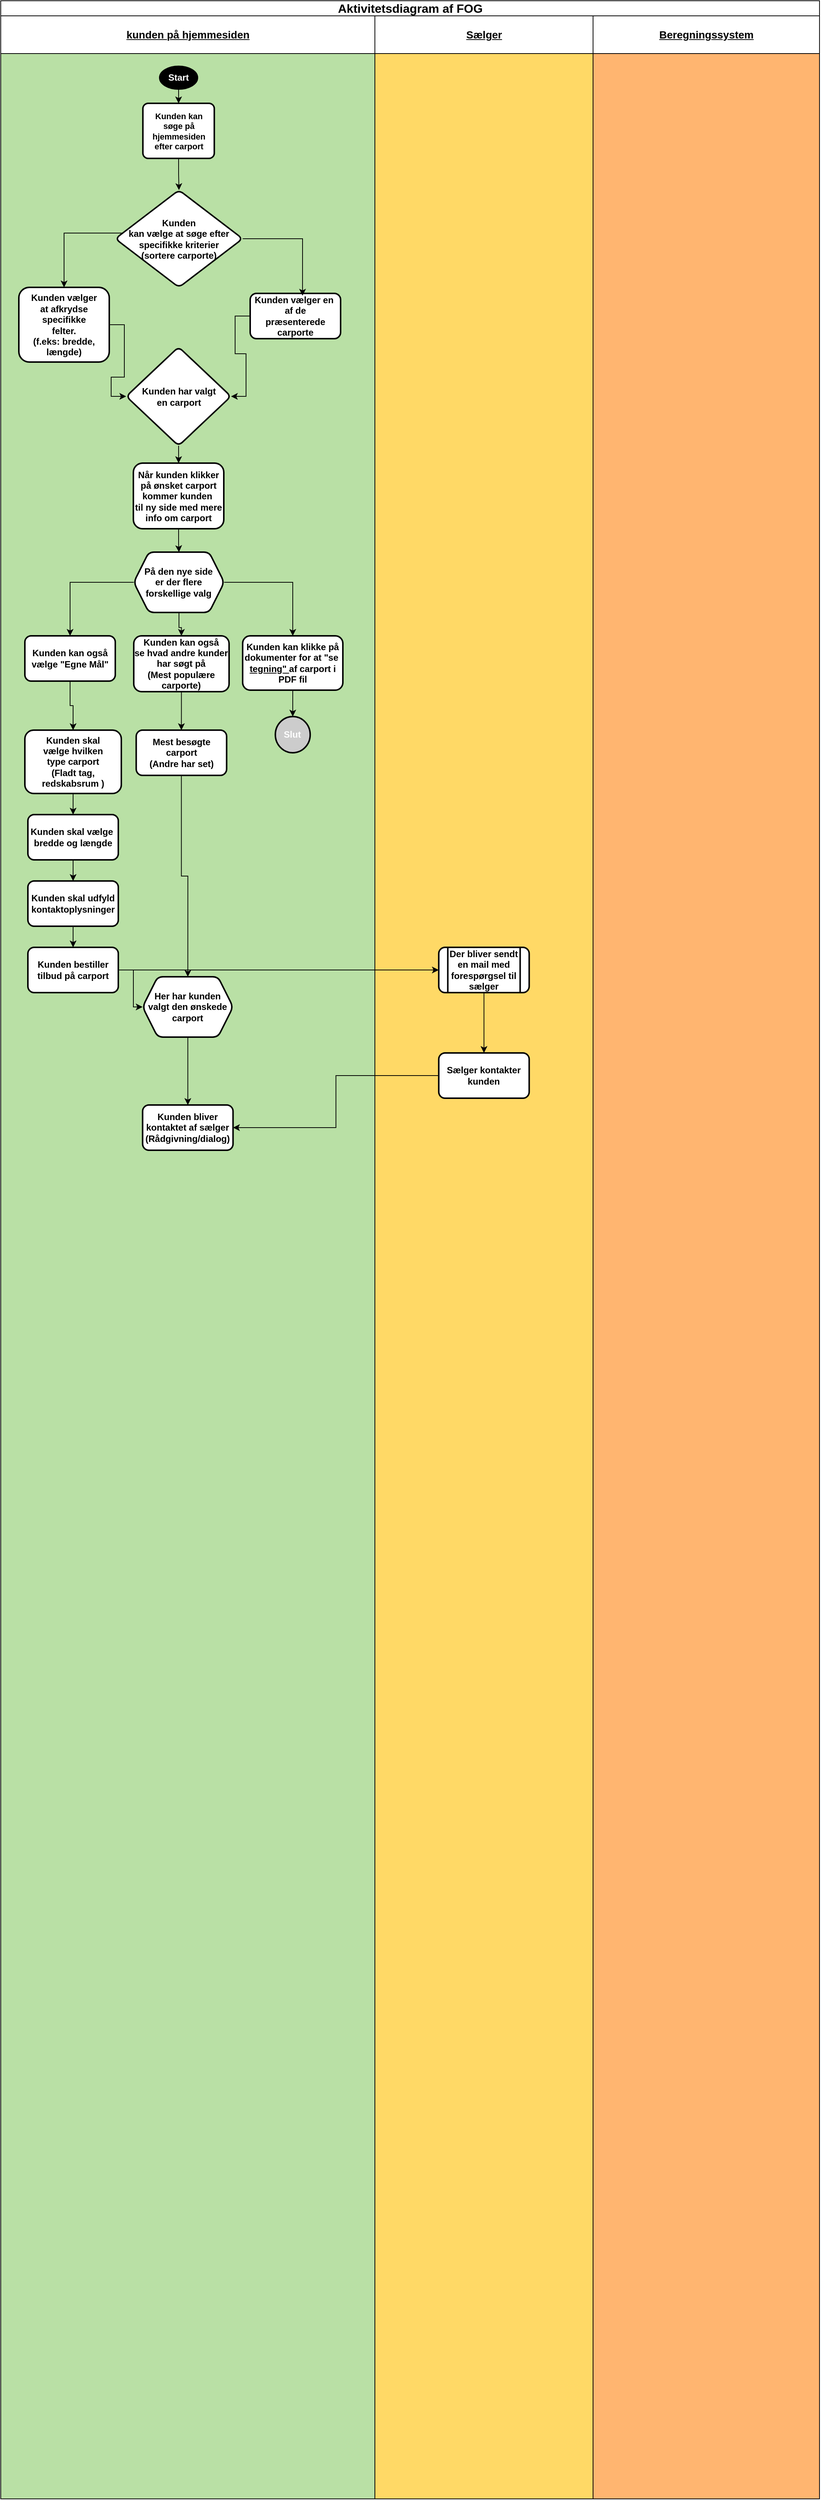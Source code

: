 <mxfile version="24.3.1" type="github">
  <diagram id="prtHgNgQTEPvFCAcTncT" name="Page-1">
    <mxGraphModel dx="2093" dy="4233" grid="0" gridSize="10" guides="1" tooltips="1" connect="1" arrows="1" fold="1" page="1" pageScale="1" pageWidth="2339" pageHeight="3300" background="none" math="0" shadow="0">
      <root>
        <mxCell id="0" />
        <mxCell id="1" parent="0" />
        <mxCell id="vdoab_yicsTFZKbGhMKv-17" value="&lt;font style=&quot;font-size: 16px;&quot;&gt;Aktivitetsdiagram af FOG&lt;/font&gt;" style="swimlane;childLayout=stackLayout;resizeParent=1;resizeParentMax=0;startSize=20;html=1;" vertex="1" parent="1">
          <mxGeometry x="626" y="-3232" width="1086.51" height="3312" as="geometry" />
        </mxCell>
        <mxCell id="vdoab_yicsTFZKbGhMKv-18" value="&lt;u&gt;&lt;font style=&quot;font-size: 14px;&quot;&gt;kunden på hjemmesiden&lt;/font&gt;&lt;/u&gt;" style="swimlane;startSize=50;html=1;swimlaneFillColor=#B9E0A5;" vertex="1" parent="vdoab_yicsTFZKbGhMKv-17">
          <mxGeometry y="20" width="496.49" height="3292" as="geometry" />
        </mxCell>
        <mxCell id="vdoab_yicsTFZKbGhMKv-25" style="edgeStyle=orthogonalEdgeStyle;rounded=0;orthogonalLoop=1;jettySize=auto;html=1;exitX=0.5;exitY=1;exitDx=0;exitDy=0;exitPerimeter=0;entryX=0.5;entryY=0;entryDx=0;entryDy=0;" edge="1" parent="vdoab_yicsTFZKbGhMKv-18" source="vdoab_yicsTFZKbGhMKv-23" target="vdoab_yicsTFZKbGhMKv-26">
          <mxGeometry relative="1" as="geometry">
            <mxPoint x="97" y="110" as="targetPoint" />
          </mxGeometry>
        </mxCell>
        <mxCell id="vdoab_yicsTFZKbGhMKv-23" value="Start" style="strokeWidth=2;html=1;shape=mxgraph.flowchart.start_1;whiteSpace=wrap;fillColor=#000000;fontColor=#FFFFFF;fontStyle=1" vertex="1" parent="vdoab_yicsTFZKbGhMKv-18">
          <mxGeometry x="211" y="67" width="50" height="30" as="geometry" />
        </mxCell>
        <mxCell id="vdoab_yicsTFZKbGhMKv-44" value="" style="edgeStyle=orthogonalEdgeStyle;rounded=0;orthogonalLoop=1;jettySize=auto;html=1;" edge="1" parent="vdoab_yicsTFZKbGhMKv-18" source="vdoab_yicsTFZKbGhMKv-26" target="vdoab_yicsTFZKbGhMKv-37">
          <mxGeometry relative="1" as="geometry" />
        </mxCell>
        <mxCell id="vdoab_yicsTFZKbGhMKv-26" value="&lt;div style=&quot;font-size: 11px;&quot; align=&quot;center&quot;&gt;&lt;font style=&quot;font-size: 11px;&quot;&gt;&lt;b&gt;Kunden kan&lt;/b&gt;&lt;/font&gt;&lt;/div&gt;&lt;div style=&quot;font-size: 11px;&quot; align=&quot;center&quot;&gt;&lt;font style=&quot;font-size: 11px;&quot;&gt;&lt;b&gt;søge på &lt;br&gt;&lt;/b&gt;&lt;/font&gt;&lt;/div&gt;&lt;div style=&quot;font-size: 11px;&quot; align=&quot;center&quot;&gt;&lt;font style=&quot;font-size: 11px;&quot;&gt;&lt;b&gt;hjemmesiden &lt;br&gt;&lt;/b&gt;&lt;/font&gt;&lt;/div&gt;&lt;div style=&quot;font-size: 11px;&quot; align=&quot;center&quot;&gt;&lt;font style=&quot;font-size: 11px;&quot;&gt;&lt;b&gt;efter carport&lt;br&gt;&lt;/b&gt;&lt;/font&gt;&lt;/div&gt;" style="rounded=1;whiteSpace=wrap;html=1;absoluteArcSize=1;arcSize=14;strokeWidth=2;" vertex="1" parent="vdoab_yicsTFZKbGhMKv-18">
          <mxGeometry x="188.62" y="116" width="94.75" height="73" as="geometry" />
        </mxCell>
        <mxCell id="vdoab_yicsTFZKbGhMKv-48" style="edgeStyle=orthogonalEdgeStyle;rounded=0;orthogonalLoop=1;jettySize=auto;html=1;entryX=1;entryY=0.5;entryDx=0;entryDy=0;" edge="1" parent="vdoab_yicsTFZKbGhMKv-18" source="vdoab_yicsTFZKbGhMKv-32" target="vdoab_yicsTFZKbGhMKv-45">
          <mxGeometry relative="1" as="geometry" />
        </mxCell>
        <mxCell id="vdoab_yicsTFZKbGhMKv-32" value="&lt;div&gt;&lt;b&gt;Kunden vælger en&amp;nbsp;&lt;/b&gt;&lt;/div&gt;&lt;div&gt;&lt;b&gt;af de&lt;br&gt;&lt;/b&gt;&lt;/div&gt;&lt;div&gt;&lt;b&gt;præsenterede&lt;br&gt;&lt;/b&gt;&lt;/div&gt;&lt;div&gt;&lt;b&gt;carporte&lt;br&gt;&lt;/b&gt;&lt;/div&gt;" style="rounded=1;whiteSpace=wrap;html=1;arcSize=14;strokeWidth=2;" vertex="1" parent="vdoab_yicsTFZKbGhMKv-18">
          <mxGeometry x="330.995" y="368" width="120" height="60" as="geometry" />
        </mxCell>
        <mxCell id="vdoab_yicsTFZKbGhMKv-37" value="&lt;div&gt;&lt;b&gt;Kunden &lt;br&gt;&lt;/b&gt;&lt;/div&gt;&lt;div&gt;&lt;b&gt;kan vælge at søge efter specifikke kriterier&lt;/b&gt;&lt;/div&gt;&lt;div&gt;&lt;b&gt;(sortere carporte)&lt;br&gt;&lt;/b&gt;&lt;/div&gt;" style="rhombus;whiteSpace=wrap;html=1;rounded=1;arcSize=14;strokeWidth=2;" vertex="1" parent="vdoab_yicsTFZKbGhMKv-18">
          <mxGeometry x="151.99" y="231" width="169.01" height="129" as="geometry" />
        </mxCell>
        <mxCell id="vdoab_yicsTFZKbGhMKv-49" style="edgeStyle=orthogonalEdgeStyle;rounded=0;orthogonalLoop=1;jettySize=auto;html=1;entryX=0;entryY=0.5;entryDx=0;entryDy=0;" edge="1" parent="vdoab_yicsTFZKbGhMKv-18" source="vdoab_yicsTFZKbGhMKv-41" target="vdoab_yicsTFZKbGhMKv-45">
          <mxGeometry relative="1" as="geometry" />
        </mxCell>
        <mxCell id="vdoab_yicsTFZKbGhMKv-41" value="&lt;div&gt;&lt;b&gt;Kunden vælger&lt;/b&gt;&lt;/div&gt;&lt;div&gt;&lt;b&gt;at afkrydse specifikke &lt;br&gt;&lt;/b&gt;&lt;/div&gt;&lt;div&gt;&lt;b&gt;felter.&lt;br&gt;(f.eks: bredde, længde)&lt;br&gt;&lt;/b&gt;&lt;/div&gt;" style="rounded=1;whiteSpace=wrap;html=1;arcSize=14;strokeWidth=2;" vertex="1" parent="vdoab_yicsTFZKbGhMKv-18">
          <mxGeometry x="24" y="360" width="120" height="99" as="geometry" />
        </mxCell>
        <mxCell id="vdoab_yicsTFZKbGhMKv-42" value="" style="edgeStyle=orthogonalEdgeStyle;rounded=0;orthogonalLoop=1;jettySize=auto;html=1;" edge="1" parent="vdoab_yicsTFZKbGhMKv-18" source="vdoab_yicsTFZKbGhMKv-37" target="vdoab_yicsTFZKbGhMKv-41">
          <mxGeometry relative="1" as="geometry">
            <Array as="points">
              <mxPoint x="84" y="288" />
            </Array>
          </mxGeometry>
        </mxCell>
        <mxCell id="vdoab_yicsTFZKbGhMKv-43" style="edgeStyle=orthogonalEdgeStyle;rounded=0;orthogonalLoop=1;jettySize=auto;html=1;entryX=0.579;entryY=0.05;entryDx=0;entryDy=0;entryPerimeter=0;" edge="1" parent="vdoab_yicsTFZKbGhMKv-18" source="vdoab_yicsTFZKbGhMKv-37" target="vdoab_yicsTFZKbGhMKv-32">
          <mxGeometry relative="1" as="geometry" />
        </mxCell>
        <mxCell id="vdoab_yicsTFZKbGhMKv-51" value="" style="edgeStyle=orthogonalEdgeStyle;rounded=0;orthogonalLoop=1;jettySize=auto;html=1;" edge="1" parent="vdoab_yicsTFZKbGhMKv-18" source="vdoab_yicsTFZKbGhMKv-45" target="vdoab_yicsTFZKbGhMKv-50">
          <mxGeometry relative="1" as="geometry" />
        </mxCell>
        <mxCell id="vdoab_yicsTFZKbGhMKv-45" value="&lt;div&gt;&lt;b&gt;Kunden har valgt&lt;/b&gt;&lt;/div&gt;&lt;div&gt;&lt;b&gt;en carport&lt;br&gt;&lt;/b&gt;&lt;/div&gt;" style="rhombus;whiteSpace=wrap;html=1;rounded=1;arcSize=14;strokeWidth=2;" vertex="1" parent="vdoab_yicsTFZKbGhMKv-18">
          <mxGeometry x="166.5" y="439" width="139.01" height="131.06" as="geometry" />
        </mxCell>
        <mxCell id="vdoab_yicsTFZKbGhMKv-55" value="" style="edgeStyle=orthogonalEdgeStyle;rounded=0;orthogonalLoop=1;jettySize=auto;html=1;" edge="1" parent="vdoab_yicsTFZKbGhMKv-18" source="vdoab_yicsTFZKbGhMKv-50" target="vdoab_yicsTFZKbGhMKv-54">
          <mxGeometry relative="1" as="geometry" />
        </mxCell>
        <mxCell id="vdoab_yicsTFZKbGhMKv-50" value="&lt;div&gt;&lt;b&gt;Når kunden klikker&lt;/b&gt;&lt;/div&gt;&lt;div&gt;&lt;b&gt;på ønsket carport&lt;/b&gt;&lt;/div&gt;&lt;div&gt;&lt;b&gt;kommer kunden&amp;nbsp;&lt;/b&gt;&lt;/div&gt;&lt;div&gt;&lt;b&gt;til ny side med mere info om carport &lt;br&gt;&lt;/b&gt;&lt;/div&gt;" style="whiteSpace=wrap;html=1;rounded=1;arcSize=14;strokeWidth=2;" vertex="1" parent="vdoab_yicsTFZKbGhMKv-18">
          <mxGeometry x="175.99" y="593" width="120" height="87" as="geometry" />
        </mxCell>
        <mxCell id="vdoab_yicsTFZKbGhMKv-57" value="" style="edgeStyle=orthogonalEdgeStyle;rounded=0;orthogonalLoop=1;jettySize=auto;html=1;" edge="1" parent="vdoab_yicsTFZKbGhMKv-18" source="vdoab_yicsTFZKbGhMKv-54" target="vdoab_yicsTFZKbGhMKv-56">
          <mxGeometry relative="1" as="geometry" />
        </mxCell>
        <mxCell id="vdoab_yicsTFZKbGhMKv-59" value="" style="edgeStyle=orthogonalEdgeStyle;rounded=0;orthogonalLoop=1;jettySize=auto;html=1;" edge="1" parent="vdoab_yicsTFZKbGhMKv-18" source="vdoab_yicsTFZKbGhMKv-54" target="vdoab_yicsTFZKbGhMKv-58">
          <mxGeometry relative="1" as="geometry" />
        </mxCell>
        <mxCell id="vdoab_yicsTFZKbGhMKv-61" value="" style="edgeStyle=orthogonalEdgeStyle;rounded=0;orthogonalLoop=1;jettySize=auto;html=1;" edge="1" parent="vdoab_yicsTFZKbGhMKv-18" source="vdoab_yicsTFZKbGhMKv-54" target="vdoab_yicsTFZKbGhMKv-60">
          <mxGeometry relative="1" as="geometry" />
        </mxCell>
        <mxCell id="vdoab_yicsTFZKbGhMKv-54" value="&lt;div&gt;&lt;b&gt;På den nye side &lt;br&gt;&lt;/b&gt;&lt;/div&gt;&lt;div&gt;&lt;b&gt;er der flere forskellige valg&lt;br&gt;&lt;/b&gt;&lt;/div&gt;" style="shape=hexagon;perimeter=hexagonPerimeter2;whiteSpace=wrap;html=1;fixedSize=1;rounded=1;arcSize=14;strokeWidth=2;" vertex="1" parent="vdoab_yicsTFZKbGhMKv-18">
          <mxGeometry x="176.49" y="711" width="120" height="80" as="geometry" />
        </mxCell>
        <mxCell id="vdoab_yicsTFZKbGhMKv-65" value="" style="edgeStyle=orthogonalEdgeStyle;rounded=0;orthogonalLoop=1;jettySize=auto;html=1;" edge="1" parent="vdoab_yicsTFZKbGhMKv-18" source="vdoab_yicsTFZKbGhMKv-56" target="vdoab_yicsTFZKbGhMKv-64">
          <mxGeometry relative="1" as="geometry" />
        </mxCell>
        <mxCell id="vdoab_yicsTFZKbGhMKv-56" value="&lt;div&gt;&lt;b&gt;Kunden kan klikke på&lt;/b&gt;&lt;/div&gt;&lt;div&gt;&lt;b&gt;dokumenter for at &quot;se&amp;nbsp;&lt;/b&gt;&lt;/div&gt;&lt;div&gt;&lt;b&gt;&lt;u&gt;tegning&quot; &lt;/u&gt;af carport i PDF fil&lt;br&gt;&lt;/b&gt;&lt;/div&gt;" style="whiteSpace=wrap;html=1;rounded=1;arcSize=14;strokeWidth=2;" vertex="1" parent="vdoab_yicsTFZKbGhMKv-18">
          <mxGeometry x="321" y="822" width="133" height="72" as="geometry" />
        </mxCell>
        <mxCell id="vdoab_yicsTFZKbGhMKv-69" value="" style="edgeStyle=orthogonalEdgeStyle;rounded=0;orthogonalLoop=1;jettySize=auto;html=1;" edge="1" parent="vdoab_yicsTFZKbGhMKv-18" source="vdoab_yicsTFZKbGhMKv-58" target="vdoab_yicsTFZKbGhMKv-68">
          <mxGeometry relative="1" as="geometry" />
        </mxCell>
        <mxCell id="vdoab_yicsTFZKbGhMKv-58" value="&lt;div&gt;&lt;b&gt;Kunden kan også &lt;br&gt;&lt;/b&gt;&lt;/div&gt;&lt;div&gt;&lt;b&gt;vælge &quot;Egne Mål&quot;&lt;br&gt;&lt;/b&gt;&lt;/div&gt;" style="whiteSpace=wrap;html=1;rounded=1;arcSize=14;strokeWidth=2;" vertex="1" parent="vdoab_yicsTFZKbGhMKv-18">
          <mxGeometry x="31.99" y="822" width="120" height="60" as="geometry" />
        </mxCell>
        <mxCell id="vdoab_yicsTFZKbGhMKv-67" value="" style="edgeStyle=orthogonalEdgeStyle;rounded=0;orthogonalLoop=1;jettySize=auto;html=1;" edge="1" parent="vdoab_yicsTFZKbGhMKv-18" source="vdoab_yicsTFZKbGhMKv-60" target="vdoab_yicsTFZKbGhMKv-66">
          <mxGeometry relative="1" as="geometry" />
        </mxCell>
        <mxCell id="vdoab_yicsTFZKbGhMKv-60" value="&lt;div&gt;&lt;b&gt;Kunden kan også &lt;br&gt;&lt;/b&gt;&lt;/div&gt;&lt;div&gt;&lt;b&gt;se hvad andre kunder har søgt på &lt;br&gt;&lt;/b&gt;&lt;/div&gt;&lt;div&gt;&lt;b&gt;(Mest populære carporte)&lt;br&gt;&lt;/b&gt;&lt;/div&gt;" style="whiteSpace=wrap;html=1;rounded=1;arcSize=14;strokeWidth=2;" vertex="1" parent="vdoab_yicsTFZKbGhMKv-18">
          <mxGeometry x="176.49" y="822" width="126.51" height="74" as="geometry" />
        </mxCell>
        <mxCell id="vdoab_yicsTFZKbGhMKv-64" value="&lt;b&gt;&lt;font color=&quot;#ffffff&quot;&gt;Slut&lt;/font&gt;&lt;/b&gt;" style="ellipse;whiteSpace=wrap;html=1;rounded=1;arcSize=14;strokeWidth=2;fillColor=#CCCCCC;" vertex="1" parent="vdoab_yicsTFZKbGhMKv-18">
          <mxGeometry x="364.38" y="929" width="46.25" height="48" as="geometry" />
        </mxCell>
        <mxCell id="vdoab_yicsTFZKbGhMKv-87" style="edgeStyle=orthogonalEdgeStyle;rounded=0;orthogonalLoop=1;jettySize=auto;html=1;entryX=0.5;entryY=0;entryDx=0;entryDy=0;" edge="1" parent="vdoab_yicsTFZKbGhMKv-18" source="vdoab_yicsTFZKbGhMKv-66" target="vdoab_yicsTFZKbGhMKv-84">
          <mxGeometry relative="1" as="geometry" />
        </mxCell>
        <mxCell id="vdoab_yicsTFZKbGhMKv-66" value="&lt;div&gt;&lt;b&gt;Mest besøgte &lt;br&gt;&lt;/b&gt;&lt;/div&gt;&lt;div&gt;&lt;b&gt;carport&lt;/b&gt;&lt;/div&gt;&lt;div&gt;&lt;b&gt;(Andre har set)&lt;br&gt;&lt;/b&gt;&lt;/div&gt;" style="whiteSpace=wrap;html=1;rounded=1;arcSize=14;strokeWidth=2;" vertex="1" parent="vdoab_yicsTFZKbGhMKv-18">
          <mxGeometry x="179.745" y="947" width="120" height="60" as="geometry" />
        </mxCell>
        <mxCell id="vdoab_yicsTFZKbGhMKv-71" value="" style="edgeStyle=orthogonalEdgeStyle;rounded=0;orthogonalLoop=1;jettySize=auto;html=1;" edge="1" parent="vdoab_yicsTFZKbGhMKv-18" source="vdoab_yicsTFZKbGhMKv-68" target="vdoab_yicsTFZKbGhMKv-70">
          <mxGeometry relative="1" as="geometry" />
        </mxCell>
        <mxCell id="vdoab_yicsTFZKbGhMKv-68" value="&lt;div&gt;&lt;b&gt;Kunden skal &lt;br&gt;&lt;/b&gt;&lt;/div&gt;&lt;div&gt;&lt;b&gt;vælge hvilken &lt;br&gt;&lt;/b&gt;&lt;/div&gt;&lt;div&gt;&lt;b&gt;type carport&lt;br&gt;&lt;/b&gt;&lt;/div&gt;&lt;div&gt;&lt;b&gt;(Fladt tag, redskabsrum )&lt;/b&gt;&lt;br&gt;&lt;/div&gt;" style="rounded=1;whiteSpace=wrap;html=1;arcSize=14;strokeWidth=2;" vertex="1" parent="vdoab_yicsTFZKbGhMKv-18">
          <mxGeometry x="31.99" y="947" width="128.01" height="84" as="geometry" />
        </mxCell>
        <mxCell id="vdoab_yicsTFZKbGhMKv-73" value="" style="edgeStyle=orthogonalEdgeStyle;rounded=0;orthogonalLoop=1;jettySize=auto;html=1;" edge="1" parent="vdoab_yicsTFZKbGhMKv-18" source="vdoab_yicsTFZKbGhMKv-70" target="vdoab_yicsTFZKbGhMKv-72">
          <mxGeometry relative="1" as="geometry" />
        </mxCell>
        <mxCell id="vdoab_yicsTFZKbGhMKv-70" value="&lt;div&gt;&lt;b&gt;Kunden skal vælge&amp;nbsp;&lt;/b&gt;&lt;/div&gt;&lt;div&gt;&lt;b&gt;bredde og længde&lt;/b&gt;&lt;br&gt;&lt;/div&gt;" style="whiteSpace=wrap;html=1;rounded=1;arcSize=14;strokeWidth=2;" vertex="1" parent="vdoab_yicsTFZKbGhMKv-18">
          <mxGeometry x="36.0" y="1059" width="120" height="60" as="geometry" />
        </mxCell>
        <mxCell id="vdoab_yicsTFZKbGhMKv-75" value="" style="edgeStyle=orthogonalEdgeStyle;rounded=0;orthogonalLoop=1;jettySize=auto;html=1;" edge="1" parent="vdoab_yicsTFZKbGhMKv-18" source="vdoab_yicsTFZKbGhMKv-72" target="vdoab_yicsTFZKbGhMKv-74">
          <mxGeometry relative="1" as="geometry" />
        </mxCell>
        <mxCell id="vdoab_yicsTFZKbGhMKv-72" value="&lt;div&gt;&lt;b&gt;Kunden skal udfyld &lt;br&gt;&lt;/b&gt;&lt;/div&gt;&lt;div&gt;&lt;b&gt;kontaktoplysninger&lt;br&gt;&lt;/b&gt;&lt;/div&gt;" style="whiteSpace=wrap;html=1;rounded=1;arcSize=14;strokeWidth=2;" vertex="1" parent="vdoab_yicsTFZKbGhMKv-18">
          <mxGeometry x="36" y="1147" width="120" height="60" as="geometry" />
        </mxCell>
        <mxCell id="vdoab_yicsTFZKbGhMKv-85" value="" style="edgeStyle=orthogonalEdgeStyle;rounded=0;orthogonalLoop=1;jettySize=auto;html=1;entryX=0;entryY=0.5;entryDx=0;entryDy=0;" edge="1" parent="vdoab_yicsTFZKbGhMKv-18" source="vdoab_yicsTFZKbGhMKv-74" target="vdoab_yicsTFZKbGhMKv-84">
          <mxGeometry relative="1" as="geometry" />
        </mxCell>
        <mxCell id="vdoab_yicsTFZKbGhMKv-74" value="&lt;div&gt;&lt;b&gt;Kunden bestiller tilbud på carport&lt;br&gt;&lt;/b&gt;&lt;/div&gt;" style="whiteSpace=wrap;html=1;rounded=1;arcSize=14;strokeWidth=2;" vertex="1" parent="vdoab_yicsTFZKbGhMKv-18">
          <mxGeometry x="36" y="1235" width="120" height="60" as="geometry" />
        </mxCell>
        <mxCell id="vdoab_yicsTFZKbGhMKv-89" value="" style="edgeStyle=orthogonalEdgeStyle;rounded=0;orthogonalLoop=1;jettySize=auto;html=1;" edge="1" parent="vdoab_yicsTFZKbGhMKv-18" source="vdoab_yicsTFZKbGhMKv-84" target="vdoab_yicsTFZKbGhMKv-88">
          <mxGeometry relative="1" as="geometry" />
        </mxCell>
        <mxCell id="vdoab_yicsTFZKbGhMKv-84" value="&lt;div&gt;&lt;b&gt;Her har kunden &lt;br&gt;&lt;/b&gt;&lt;/div&gt;&lt;div&gt;&lt;b&gt;valgt den ønskede carport&lt;br&gt;&lt;/b&gt;&lt;/div&gt;" style="shape=hexagon;perimeter=hexagonPerimeter2;whiteSpace=wrap;html=1;fixedSize=1;rounded=1;arcSize=14;strokeWidth=2;" vertex="1" parent="vdoab_yicsTFZKbGhMKv-18">
          <mxGeometry x="188.25" y="1274" width="120" height="80" as="geometry" />
        </mxCell>
        <mxCell id="vdoab_yicsTFZKbGhMKv-88" value="&lt;div&gt;&lt;b&gt;Kunden bliver kontaktet af sælger&lt;/b&gt;&lt;/div&gt;&lt;div&gt;&lt;b&gt;(Rådgivning/dialog)&lt;br&gt;&lt;/b&gt;&lt;/div&gt;" style="whiteSpace=wrap;html=1;rounded=1;arcSize=14;strokeWidth=2;" vertex="1" parent="vdoab_yicsTFZKbGhMKv-18">
          <mxGeometry x="188.25" y="1444" width="120" height="60" as="geometry" />
        </mxCell>
        <mxCell id="vdoab_yicsTFZKbGhMKv-19" value="&lt;div style=&quot;font-size: 13px;&quot;&gt;&lt;font style=&quot;font-size: 14px;&quot;&gt;&lt;u&gt;Sælger&lt;/u&gt;&lt;/font&gt;&lt;/div&gt;" style="swimlane;startSize=50;html=1;swimlaneFillColor=#FFD966;" vertex="1" parent="vdoab_yicsTFZKbGhMKv-17">
          <mxGeometry x="496.49" y="20" width="289.51" height="3292" as="geometry" />
        </mxCell>
        <mxCell id="vdoab_yicsTFZKbGhMKv-91" value="" style="edgeStyle=orthogonalEdgeStyle;rounded=0;orthogonalLoop=1;jettySize=auto;html=1;" edge="1" parent="vdoab_yicsTFZKbGhMKv-19" source="vdoab_yicsTFZKbGhMKv-79" target="vdoab_yicsTFZKbGhMKv-90">
          <mxGeometry relative="1" as="geometry" />
        </mxCell>
        <mxCell id="vdoab_yicsTFZKbGhMKv-79" value="&lt;div&gt;&lt;b&gt;Der bliver sendt &lt;br&gt;&lt;/b&gt;&lt;/div&gt;&lt;div&gt;&lt;b&gt;en mail med forespørgsel til sælger&lt;br&gt;&lt;/b&gt;&lt;/div&gt;" style="shape=process;whiteSpace=wrap;html=1;backgroundOutline=1;rounded=1;arcSize=14;strokeWidth=2;" vertex="1" parent="vdoab_yicsTFZKbGhMKv-19">
          <mxGeometry x="84.76" y="1235" width="120" height="60" as="geometry" />
        </mxCell>
        <mxCell id="vdoab_yicsTFZKbGhMKv-90" value="&lt;div&gt;&lt;b&gt;Sælger kontakter &lt;br&gt;&lt;/b&gt;&lt;/div&gt;&lt;div&gt;&lt;b&gt;kunden&lt;br&gt;&lt;/b&gt;&lt;/div&gt;" style="whiteSpace=wrap;html=1;rounded=1;arcSize=14;strokeWidth=2;" vertex="1" parent="vdoab_yicsTFZKbGhMKv-19">
          <mxGeometry x="84.76" y="1375" width="120" height="60" as="geometry" />
        </mxCell>
        <mxCell id="vdoab_yicsTFZKbGhMKv-20" value="&lt;div style=&quot;font-size: 14px;&quot;&gt;&lt;u&gt;Beregningssystem&lt;/u&gt;&lt;/div&gt;" style="swimlane;startSize=50;html=1;swimlaneFillColor=#FFB570;" vertex="1" parent="vdoab_yicsTFZKbGhMKv-17">
          <mxGeometry x="786" y="20" width="300.51" height="3292" as="geometry" />
        </mxCell>
        <mxCell id="vdoab_yicsTFZKbGhMKv-80" value="" style="edgeStyle=orthogonalEdgeStyle;rounded=0;orthogonalLoop=1;jettySize=auto;html=1;" edge="1" parent="vdoab_yicsTFZKbGhMKv-17" source="vdoab_yicsTFZKbGhMKv-74" target="vdoab_yicsTFZKbGhMKv-79">
          <mxGeometry relative="1" as="geometry" />
        </mxCell>
        <mxCell id="vdoab_yicsTFZKbGhMKv-92" style="edgeStyle=orthogonalEdgeStyle;rounded=0;orthogonalLoop=1;jettySize=auto;html=1;entryX=1;entryY=0.5;entryDx=0;entryDy=0;" edge="1" parent="vdoab_yicsTFZKbGhMKv-17" source="vdoab_yicsTFZKbGhMKv-90" target="vdoab_yicsTFZKbGhMKv-88">
          <mxGeometry relative="1" as="geometry" />
        </mxCell>
      </root>
    </mxGraphModel>
  </diagram>
</mxfile>
